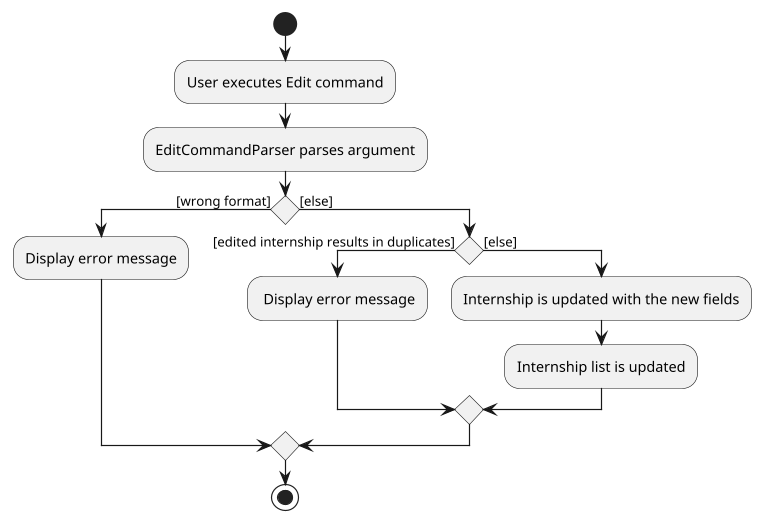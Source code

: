 @startuml
scale 1.2
start
:User executes Edit command;
:EditCommandParser parses argument;
if () then ([wrong format])
    :Display error message;
else ([else])
    if () then ([edited internship results in duplicates])
        : Display error message;
    else ([else])
        :Internship is updated with the new fields;
        :Internship list is updated;
    endif
endif
stop
@enduml
